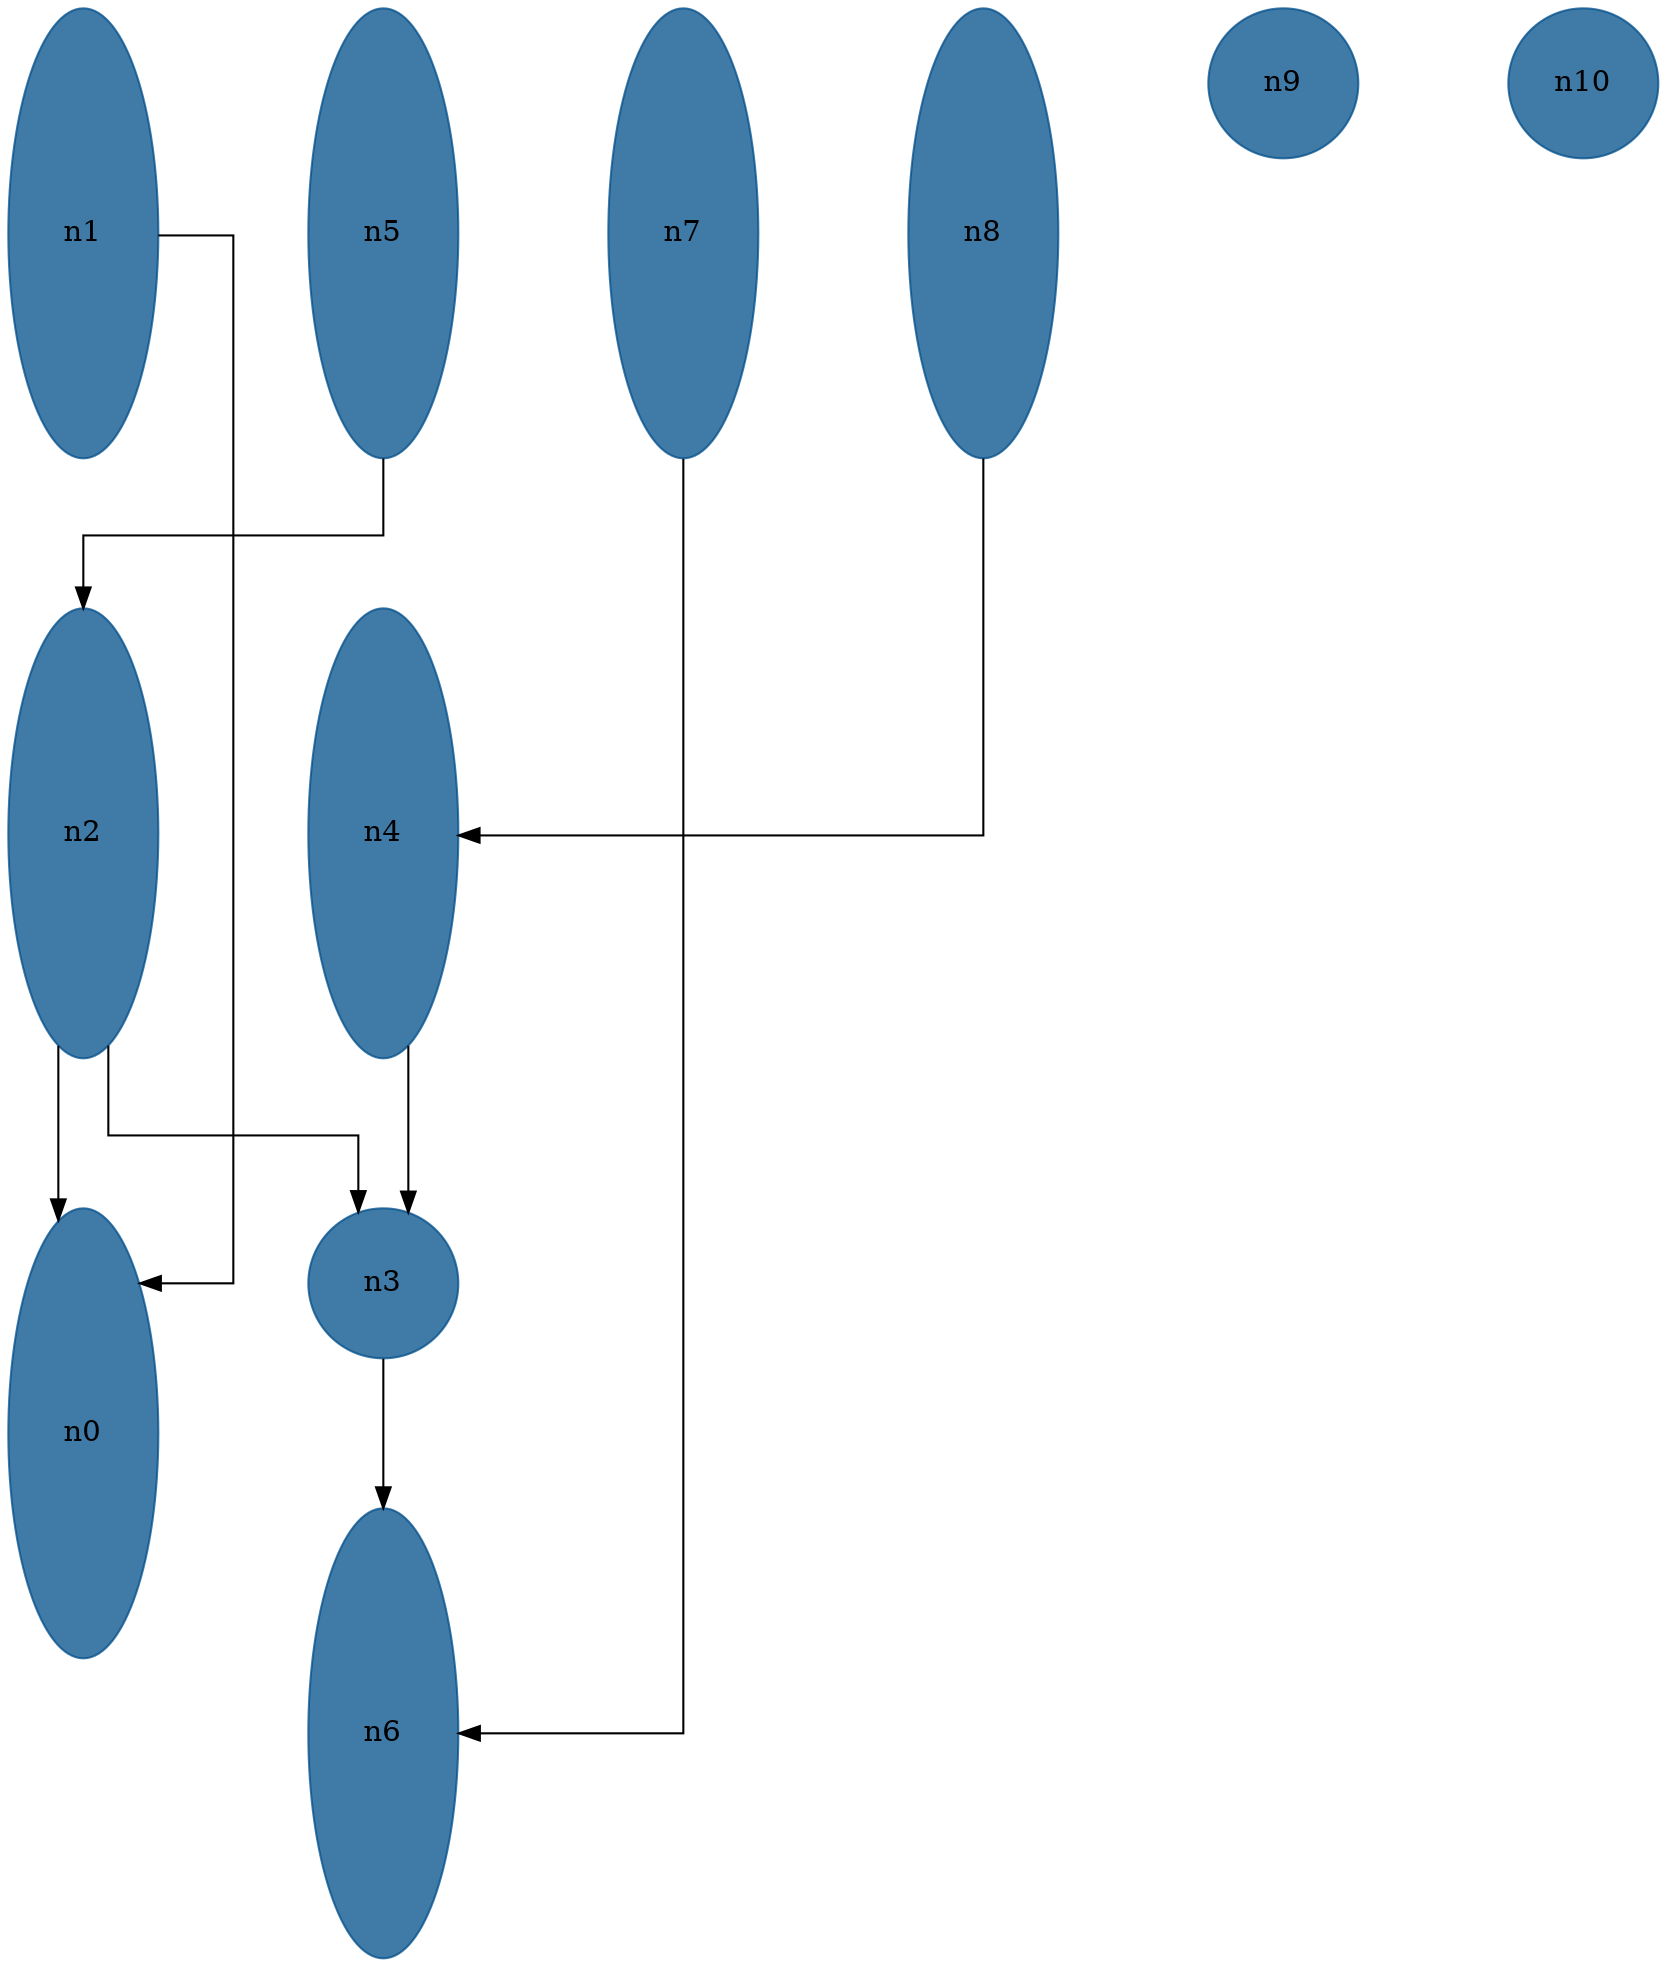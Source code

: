 //do not use DOT to generate pdf use NEATO or FDP
digraph{
layout="neato";
splines="ortho";
n1[shape="ellipse", style="filled", color="#004E8ABF", pos="0,13!", height="3", width="1"];
n1 -> n0;
n5[shape="ellipse", style="filled", color="#004E8ABF", pos="2,13!", height="3", width="1"];
n5 -> n2;
n7[shape="ellipse", style="filled", color="#004E8ABF", pos="4,13!", height="3", width="1"];
n7 -> n6;
n8[shape="ellipse", style="filled", color="#004E8ABF", pos="6,13!", height="3", width="1"];
n8 -> n4;
n9[shape="ellipse", style="filled", color="#004E8ABF", pos="8,14!", height="1", width="1"];
n10[shape="ellipse", style="filled", color="#004E8ABF", pos="10,14!", height="1", width="1"];
n2[shape="ellipse", style="filled", color="#004E8ABF", pos="0,9!", height="3", width="1"];
n2 -> n0;
n2 -> n3;
n4[shape="ellipse", style="filled", color="#004E8ABF", pos="2,9!", height="3", width="1"];
n4 -> n3;
n0[shape="ellipse", style="filled", color="#004E8ABF", pos="0,5!", height="3", width="1"];
n3[shape="ellipse", style="filled", color="#004E8ABF", pos="2,6!", height="1", width="1"];
n3 -> n6;
n6[shape="ellipse", style="filled", color="#004E8ABF", pos="2,3!", height="3", width="1"];
}